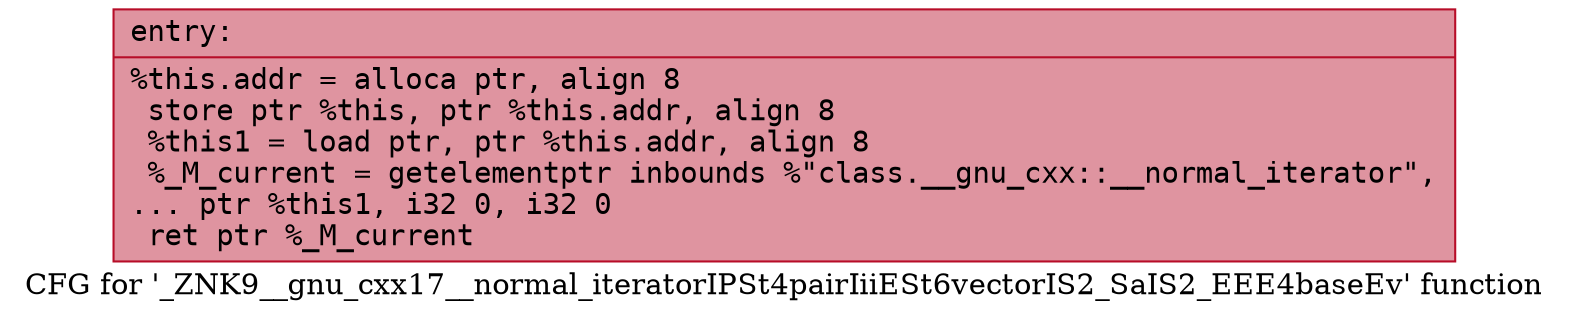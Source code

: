 digraph "CFG for '_ZNK9__gnu_cxx17__normal_iteratorIPSt4pairIiiESt6vectorIS2_SaIS2_EEE4baseEv' function" {
	label="CFG for '_ZNK9__gnu_cxx17__normal_iteratorIPSt4pairIiiESt6vectorIS2_SaIS2_EEE4baseEv' function";

	Node0x55c954f47400 [shape=record,color="#b70d28ff", style=filled, fillcolor="#b70d2870" fontname="Courier",label="{entry:\l|  %this.addr = alloca ptr, align 8\l  store ptr %this, ptr %this.addr, align 8\l  %this1 = load ptr, ptr %this.addr, align 8\l  %_M_current = getelementptr inbounds %\"class.__gnu_cxx::__normal_iterator\",\l... ptr %this1, i32 0, i32 0\l  ret ptr %_M_current\l}"];
}
